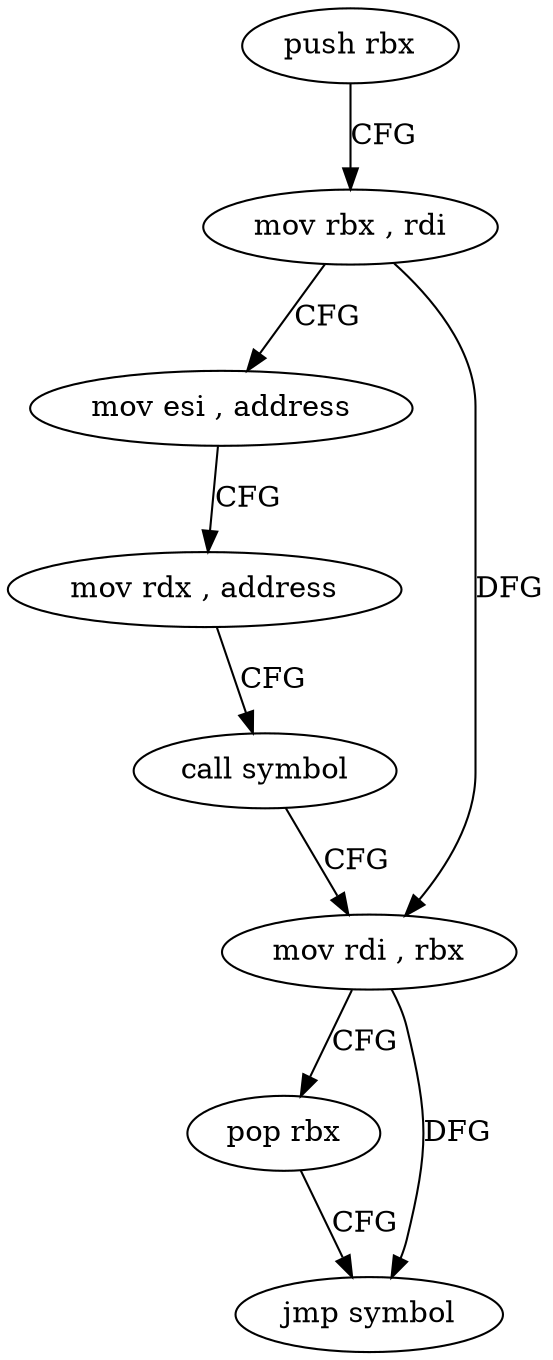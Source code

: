 digraph "func" {
"4223792" [label = "push rbx" ]
"4223793" [label = "mov rbx , rdi" ]
"4223796" [label = "mov esi , address" ]
"4223801" [label = "mov rdx , address" ]
"4223808" [label = "call symbol" ]
"4223813" [label = "mov rdi , rbx" ]
"4223816" [label = "pop rbx" ]
"4223817" [label = "jmp symbol" ]
"4223792" -> "4223793" [ label = "CFG" ]
"4223793" -> "4223796" [ label = "CFG" ]
"4223793" -> "4223813" [ label = "DFG" ]
"4223796" -> "4223801" [ label = "CFG" ]
"4223801" -> "4223808" [ label = "CFG" ]
"4223808" -> "4223813" [ label = "CFG" ]
"4223813" -> "4223816" [ label = "CFG" ]
"4223813" -> "4223817" [ label = "DFG" ]
"4223816" -> "4223817" [ label = "CFG" ]
}
